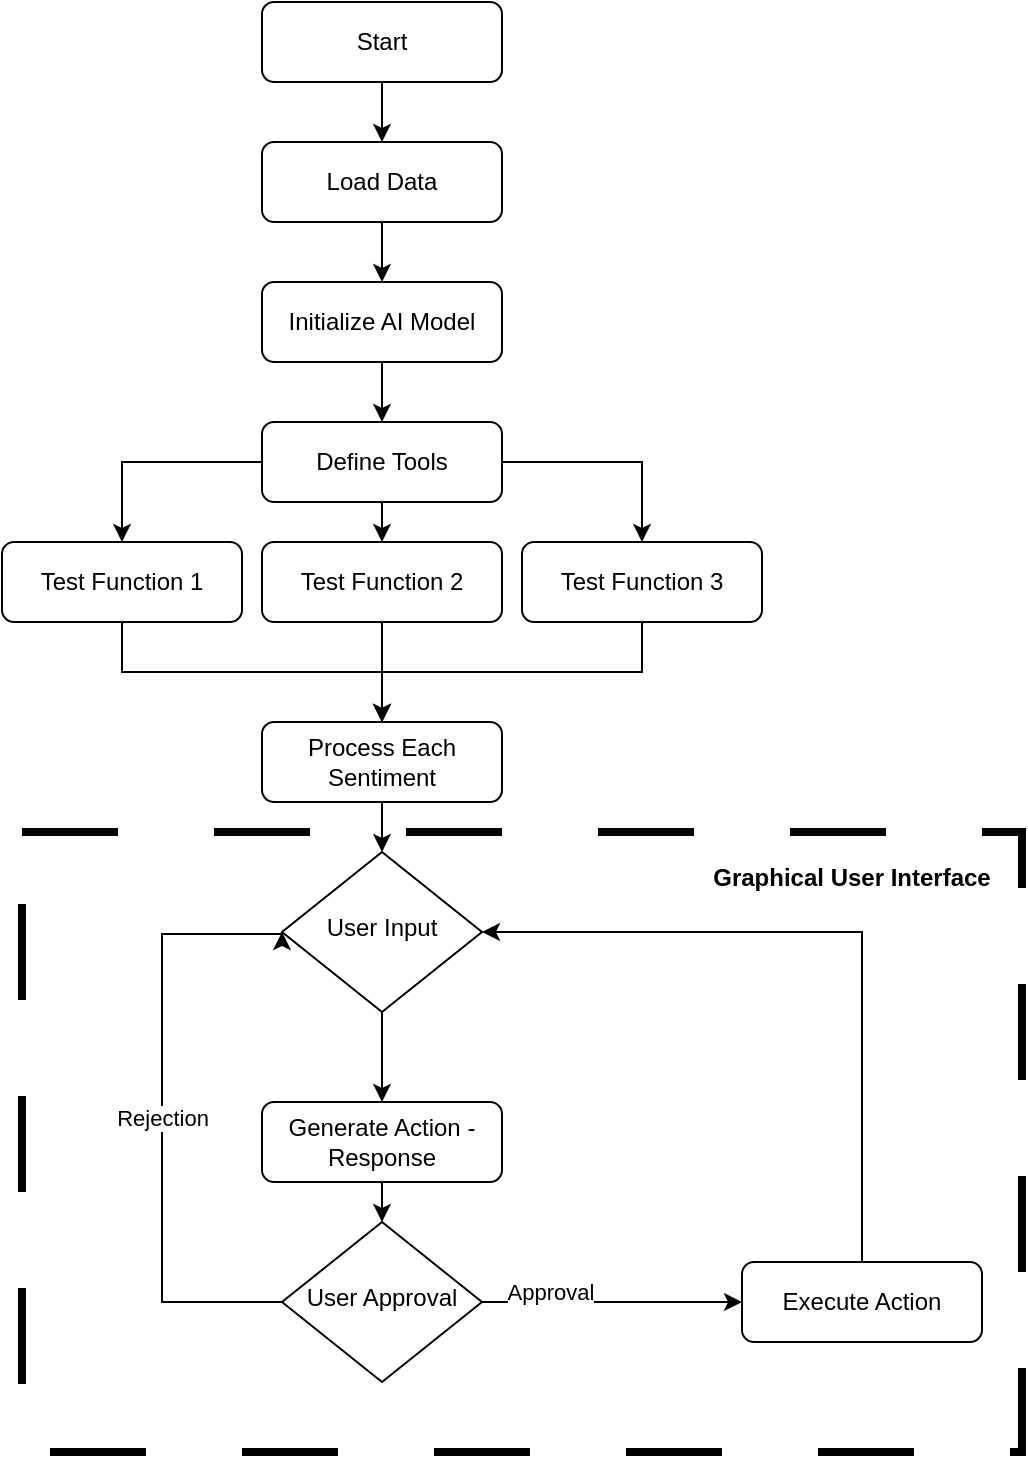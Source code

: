 <mxfile version="28.2.8">
  <diagram id="C5RBs43oDa-KdzZeNtuy" name="Page-1">
    <mxGraphModel dx="1733" dy="1043" grid="1" gridSize="10" guides="1" tooltips="1" connect="1" arrows="1" fold="1" page="1" pageScale="1" pageWidth="827" pageHeight="1169" math="0" shadow="0">
      <root>
        <mxCell id="WIyWlLk6GJQsqaUBKTNV-0" />
        <mxCell id="WIyWlLk6GJQsqaUBKTNV-1" parent="WIyWlLk6GJQsqaUBKTNV-0" />
        <mxCell id="rcrnv2xYvfMd-1mSNG1j-8" style="edgeStyle=orthogonalEdgeStyle;rounded=0;orthogonalLoop=1;jettySize=auto;html=1;exitX=0.5;exitY=1;exitDx=0;exitDy=0;entryX=0.5;entryY=0;entryDx=0;entryDy=0;" edge="1" parent="WIyWlLk6GJQsqaUBKTNV-1" source="WIyWlLk6GJQsqaUBKTNV-3" target="WIyWlLk6GJQsqaUBKTNV-12">
          <mxGeometry relative="1" as="geometry" />
        </mxCell>
        <mxCell id="WIyWlLk6GJQsqaUBKTNV-3" value="Start" style="rounded=1;whiteSpace=wrap;html=1;fontSize=12;glass=0;strokeWidth=1;shadow=0;" parent="WIyWlLk6GJQsqaUBKTNV-1" vertex="1">
          <mxGeometry x="350" y="80" width="120" height="40" as="geometry" />
        </mxCell>
        <mxCell id="rcrnv2xYvfMd-1mSNG1j-20" style="edgeStyle=orthogonalEdgeStyle;rounded=0;orthogonalLoop=1;jettySize=auto;html=1;exitX=0.5;exitY=1;exitDx=0;exitDy=0;entryX=0.5;entryY=0;entryDx=0;entryDy=0;" edge="1" parent="WIyWlLk6GJQsqaUBKTNV-1" source="WIyWlLk6GJQsqaUBKTNV-10" target="WIyWlLk6GJQsqaUBKTNV-11">
          <mxGeometry relative="1" as="geometry" />
        </mxCell>
        <mxCell id="WIyWlLk6GJQsqaUBKTNV-10" value="User Input" style="rhombus;whiteSpace=wrap;html=1;shadow=0;fontFamily=Helvetica;fontSize=12;align=center;strokeWidth=1;spacing=6;spacingTop=-4;" parent="WIyWlLk6GJQsqaUBKTNV-1" vertex="1">
          <mxGeometry x="360" y="505" width="100" height="80" as="geometry" />
        </mxCell>
        <mxCell id="rcrnv2xYvfMd-1mSNG1j-18" style="edgeStyle=orthogonalEdgeStyle;rounded=0;orthogonalLoop=1;jettySize=auto;html=1;exitX=0.5;exitY=1;exitDx=0;exitDy=0;entryX=0.5;entryY=0;entryDx=0;entryDy=0;" edge="1" parent="WIyWlLk6GJQsqaUBKTNV-1" source="WIyWlLk6GJQsqaUBKTNV-11" target="rcrnv2xYvfMd-1mSNG1j-17">
          <mxGeometry relative="1" as="geometry" />
        </mxCell>
        <mxCell id="WIyWlLk6GJQsqaUBKTNV-11" value="Generate Action - Response" style="rounded=1;whiteSpace=wrap;html=1;fontSize=12;glass=0;strokeWidth=1;shadow=0;" parent="WIyWlLk6GJQsqaUBKTNV-1" vertex="1">
          <mxGeometry x="350" y="630" width="120" height="40" as="geometry" />
        </mxCell>
        <mxCell id="rcrnv2xYvfMd-1mSNG1j-1" style="edgeStyle=orthogonalEdgeStyle;rounded=0;orthogonalLoop=1;jettySize=auto;html=1;exitX=0.5;exitY=1;exitDx=0;exitDy=0;entryX=0.5;entryY=0;entryDx=0;entryDy=0;" edge="1" parent="WIyWlLk6GJQsqaUBKTNV-1" source="WIyWlLk6GJQsqaUBKTNV-12" target="rcrnv2xYvfMd-1mSNG1j-0">
          <mxGeometry relative="1" as="geometry" />
        </mxCell>
        <mxCell id="WIyWlLk6GJQsqaUBKTNV-12" value="Load Data" style="rounded=1;whiteSpace=wrap;html=1;fontSize=12;glass=0;strokeWidth=1;shadow=0;" parent="WIyWlLk6GJQsqaUBKTNV-1" vertex="1">
          <mxGeometry x="350" y="150" width="120" height="40" as="geometry" />
        </mxCell>
        <mxCell id="rcrnv2xYvfMd-1mSNG1j-6" style="edgeStyle=orthogonalEdgeStyle;rounded=0;orthogonalLoop=1;jettySize=auto;html=1;exitX=0.5;exitY=1;exitDx=0;exitDy=0;entryX=0.5;entryY=0;entryDx=0;entryDy=0;" edge="1" parent="WIyWlLk6GJQsqaUBKTNV-1" source="rcrnv2xYvfMd-1mSNG1j-0" target="rcrnv2xYvfMd-1mSNG1j-2">
          <mxGeometry relative="1" as="geometry" />
        </mxCell>
        <mxCell id="rcrnv2xYvfMd-1mSNG1j-0" value="Initialize AI Model" style="rounded=1;whiteSpace=wrap;html=1;fontSize=12;glass=0;strokeWidth=1;shadow=0;" vertex="1" parent="WIyWlLk6GJQsqaUBKTNV-1">
          <mxGeometry x="350" y="220" width="120" height="40" as="geometry" />
        </mxCell>
        <mxCell id="rcrnv2xYvfMd-1mSNG1j-9" style="edgeStyle=orthogonalEdgeStyle;rounded=0;orthogonalLoop=1;jettySize=auto;html=1;exitX=0.5;exitY=1;exitDx=0;exitDy=0;entryX=0.5;entryY=0;entryDx=0;entryDy=0;" edge="1" parent="WIyWlLk6GJQsqaUBKTNV-1" source="rcrnv2xYvfMd-1mSNG1j-2" target="rcrnv2xYvfMd-1mSNG1j-4">
          <mxGeometry relative="1" as="geometry" />
        </mxCell>
        <mxCell id="rcrnv2xYvfMd-1mSNG1j-10" style="edgeStyle=orthogonalEdgeStyle;rounded=0;orthogonalLoop=1;jettySize=auto;html=1;exitX=1;exitY=0.5;exitDx=0;exitDy=0;entryX=0.5;entryY=0;entryDx=0;entryDy=0;" edge="1" parent="WIyWlLk6GJQsqaUBKTNV-1" source="rcrnv2xYvfMd-1mSNG1j-2" target="rcrnv2xYvfMd-1mSNG1j-5">
          <mxGeometry relative="1" as="geometry" />
        </mxCell>
        <mxCell id="rcrnv2xYvfMd-1mSNG1j-11" style="edgeStyle=orthogonalEdgeStyle;rounded=0;orthogonalLoop=1;jettySize=auto;html=1;exitX=0;exitY=0.5;exitDx=0;exitDy=0;entryX=0.5;entryY=0;entryDx=0;entryDy=0;" edge="1" parent="WIyWlLk6GJQsqaUBKTNV-1" source="rcrnv2xYvfMd-1mSNG1j-2" target="rcrnv2xYvfMd-1mSNG1j-3">
          <mxGeometry relative="1" as="geometry" />
        </mxCell>
        <mxCell id="rcrnv2xYvfMd-1mSNG1j-2" value="Define Tools" style="rounded=1;whiteSpace=wrap;html=1;fontSize=12;glass=0;strokeWidth=1;shadow=0;" vertex="1" parent="WIyWlLk6GJQsqaUBKTNV-1">
          <mxGeometry x="350" y="290" width="120" height="40" as="geometry" />
        </mxCell>
        <mxCell id="rcrnv2xYvfMd-1mSNG1j-13" style="edgeStyle=orthogonalEdgeStyle;rounded=0;orthogonalLoop=1;jettySize=auto;html=1;exitX=0.5;exitY=1;exitDx=0;exitDy=0;entryX=0.5;entryY=0;entryDx=0;entryDy=0;" edge="1" parent="WIyWlLk6GJQsqaUBKTNV-1" source="rcrnv2xYvfMd-1mSNG1j-3" target="rcrnv2xYvfMd-1mSNG1j-12">
          <mxGeometry relative="1" as="geometry" />
        </mxCell>
        <mxCell id="rcrnv2xYvfMd-1mSNG1j-3" value="Test Function 1" style="rounded=1;whiteSpace=wrap;html=1;fontSize=12;glass=0;strokeWidth=1;shadow=0;" vertex="1" parent="WIyWlLk6GJQsqaUBKTNV-1">
          <mxGeometry x="220" y="350" width="120" height="40" as="geometry" />
        </mxCell>
        <mxCell id="rcrnv2xYvfMd-1mSNG1j-14" style="edgeStyle=orthogonalEdgeStyle;rounded=0;orthogonalLoop=1;jettySize=auto;html=1;exitX=0.5;exitY=1;exitDx=0;exitDy=0;entryX=0.5;entryY=0;entryDx=0;entryDy=0;" edge="1" parent="WIyWlLk6GJQsqaUBKTNV-1" source="rcrnv2xYvfMd-1mSNG1j-4" target="rcrnv2xYvfMd-1mSNG1j-12">
          <mxGeometry relative="1" as="geometry">
            <mxPoint x="410.0" y="410" as="targetPoint" />
            <Array as="points" />
          </mxGeometry>
        </mxCell>
        <mxCell id="rcrnv2xYvfMd-1mSNG1j-4" value="Test Function 2" style="rounded=1;whiteSpace=wrap;html=1;fontSize=12;glass=0;strokeWidth=1;shadow=0;" vertex="1" parent="WIyWlLk6GJQsqaUBKTNV-1">
          <mxGeometry x="350" y="350" width="120" height="40" as="geometry" />
        </mxCell>
        <mxCell id="rcrnv2xYvfMd-1mSNG1j-15" style="edgeStyle=orthogonalEdgeStyle;rounded=0;orthogonalLoop=1;jettySize=auto;html=1;exitX=0.5;exitY=1;exitDx=0;exitDy=0;entryX=0.5;entryY=0;entryDx=0;entryDy=0;" edge="1" parent="WIyWlLk6GJQsqaUBKTNV-1" source="rcrnv2xYvfMd-1mSNG1j-5" target="rcrnv2xYvfMd-1mSNG1j-12">
          <mxGeometry relative="1" as="geometry">
            <mxPoint x="410.0" y="420" as="targetPoint" />
          </mxGeometry>
        </mxCell>
        <mxCell id="rcrnv2xYvfMd-1mSNG1j-5" value="Test Function 3" style="rounded=1;whiteSpace=wrap;html=1;fontSize=12;glass=0;strokeWidth=1;shadow=0;" vertex="1" parent="WIyWlLk6GJQsqaUBKTNV-1">
          <mxGeometry x="480" y="350" width="120" height="40" as="geometry" />
        </mxCell>
        <mxCell id="rcrnv2xYvfMd-1mSNG1j-16" style="edgeStyle=orthogonalEdgeStyle;rounded=0;orthogonalLoop=1;jettySize=auto;html=1;exitX=0.5;exitY=1;exitDx=0;exitDy=0;entryX=0.5;entryY=0;entryDx=0;entryDy=0;" edge="1" parent="WIyWlLk6GJQsqaUBKTNV-1" source="rcrnv2xYvfMd-1mSNG1j-12" target="WIyWlLk6GJQsqaUBKTNV-10">
          <mxGeometry relative="1" as="geometry" />
        </mxCell>
        <mxCell id="rcrnv2xYvfMd-1mSNG1j-12" value="Process Each Sentiment" style="rounded=1;whiteSpace=wrap;html=1;fontSize=12;glass=0;strokeWidth=1;shadow=0;" vertex="1" parent="WIyWlLk6GJQsqaUBKTNV-1">
          <mxGeometry x="350" y="440" width="120" height="40" as="geometry" />
        </mxCell>
        <mxCell id="rcrnv2xYvfMd-1mSNG1j-19" value="Rejection" style="edgeStyle=orthogonalEdgeStyle;rounded=0;orthogonalLoop=1;jettySize=auto;html=1;entryX=0;entryY=0.5;entryDx=0;entryDy=0;" edge="1" parent="WIyWlLk6GJQsqaUBKTNV-1" source="rcrnv2xYvfMd-1mSNG1j-17" target="WIyWlLk6GJQsqaUBKTNV-10">
          <mxGeometry relative="1" as="geometry">
            <Array as="points">
              <mxPoint x="300" y="730" />
              <mxPoint x="300" y="546" />
            </Array>
          </mxGeometry>
        </mxCell>
        <mxCell id="rcrnv2xYvfMd-1mSNG1j-22" style="edgeStyle=orthogonalEdgeStyle;rounded=0;orthogonalLoop=1;jettySize=auto;html=1;exitX=1;exitY=0.5;exitDx=0;exitDy=0;" edge="1" parent="WIyWlLk6GJQsqaUBKTNV-1" source="rcrnv2xYvfMd-1mSNG1j-17" target="rcrnv2xYvfMd-1mSNG1j-21">
          <mxGeometry relative="1" as="geometry" />
        </mxCell>
        <mxCell id="rcrnv2xYvfMd-1mSNG1j-24" value="Approval" style="edgeLabel;html=1;align=center;verticalAlign=middle;resizable=0;points=[];" vertex="1" connectable="0" parent="rcrnv2xYvfMd-1mSNG1j-22">
          <mxGeometry x="-0.495" y="5" relative="1" as="geometry">
            <mxPoint x="1" as="offset" />
          </mxGeometry>
        </mxCell>
        <mxCell id="rcrnv2xYvfMd-1mSNG1j-17" value="User Approval" style="rhombus;whiteSpace=wrap;html=1;shadow=0;fontFamily=Helvetica;fontSize=12;align=center;strokeWidth=1;spacing=6;spacingTop=-4;" vertex="1" parent="WIyWlLk6GJQsqaUBKTNV-1">
          <mxGeometry x="360" y="690" width="100" height="80" as="geometry" />
        </mxCell>
        <mxCell id="rcrnv2xYvfMd-1mSNG1j-25" style="edgeStyle=orthogonalEdgeStyle;rounded=0;orthogonalLoop=1;jettySize=auto;html=1;entryX=1;entryY=0.5;entryDx=0;entryDy=0;" edge="1" parent="WIyWlLk6GJQsqaUBKTNV-1" source="rcrnv2xYvfMd-1mSNG1j-21" target="WIyWlLk6GJQsqaUBKTNV-10">
          <mxGeometry relative="1" as="geometry">
            <Array as="points">
              <mxPoint x="650" y="545" />
            </Array>
          </mxGeometry>
        </mxCell>
        <mxCell id="rcrnv2xYvfMd-1mSNG1j-21" value="Execute Action" style="rounded=1;whiteSpace=wrap;html=1;fontSize=12;glass=0;strokeWidth=1;shadow=0;" vertex="1" parent="WIyWlLk6GJQsqaUBKTNV-1">
          <mxGeometry x="590" y="710" width="120" height="40" as="geometry" />
        </mxCell>
        <mxCell id="rcrnv2xYvfMd-1mSNG1j-26" value="" style="rounded=0;whiteSpace=wrap;html=1;glass=0;fillColor=none;dashed=1;dashPattern=12 12;strokeWidth=4;" vertex="1" parent="WIyWlLk6GJQsqaUBKTNV-1">
          <mxGeometry x="230" y="495" width="500" height="310" as="geometry" />
        </mxCell>
        <mxCell id="rcrnv2xYvfMd-1mSNG1j-28" value="Graphical User Interface" style="rounded=0;whiteSpace=wrap;html=1;fillColor=none;strokeColor=none;fontStyle=1" vertex="1" parent="WIyWlLk6GJQsqaUBKTNV-1">
          <mxGeometry x="570" y="505" width="150" height="25" as="geometry" />
        </mxCell>
      </root>
    </mxGraphModel>
  </diagram>
</mxfile>
